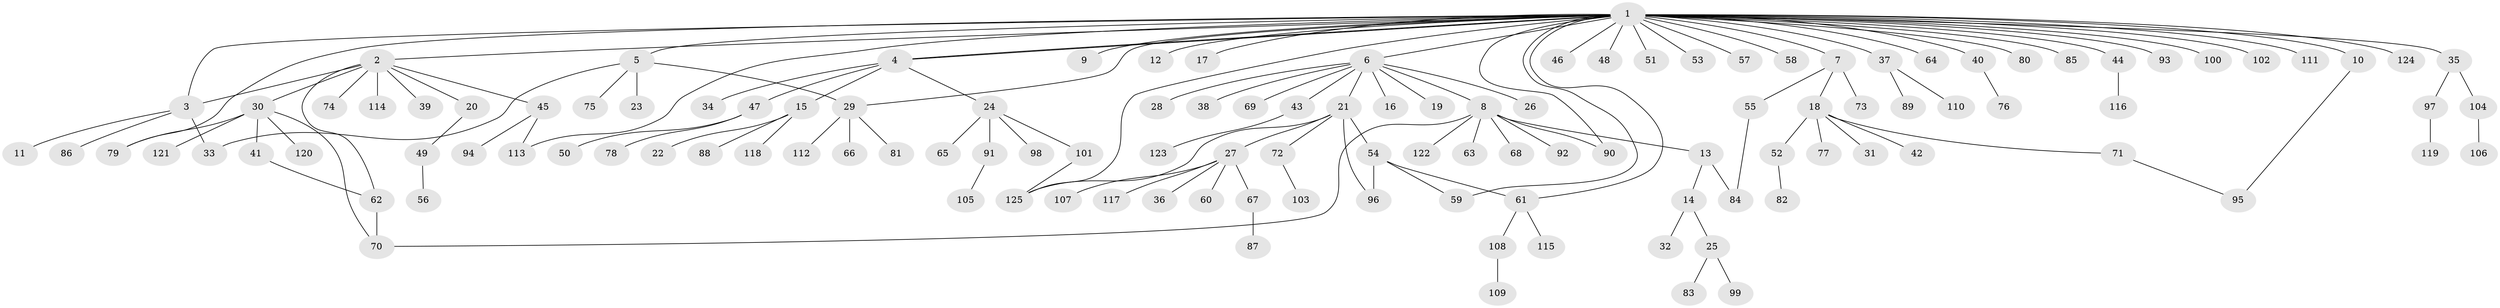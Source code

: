 // coarse degree distribution, {35: 0.011494252873563218, 9: 0.011494252873563218, 4: 0.034482758620689655, 6: 0.022988505747126436, 5: 0.034482758620689655, 10: 0.011494252873563218, 8: 0.011494252873563218, 1: 0.632183908045977, 2: 0.16091954022988506, 3: 0.06896551724137931}
// Generated by graph-tools (version 1.1) at 2025/18/03/04/25 18:18:24]
// undirected, 125 vertices, 141 edges
graph export_dot {
graph [start="1"]
  node [color=gray90,style=filled];
  1;
  2;
  3;
  4;
  5;
  6;
  7;
  8;
  9;
  10;
  11;
  12;
  13;
  14;
  15;
  16;
  17;
  18;
  19;
  20;
  21;
  22;
  23;
  24;
  25;
  26;
  27;
  28;
  29;
  30;
  31;
  32;
  33;
  34;
  35;
  36;
  37;
  38;
  39;
  40;
  41;
  42;
  43;
  44;
  45;
  46;
  47;
  48;
  49;
  50;
  51;
  52;
  53;
  54;
  55;
  56;
  57;
  58;
  59;
  60;
  61;
  62;
  63;
  64;
  65;
  66;
  67;
  68;
  69;
  70;
  71;
  72;
  73;
  74;
  75;
  76;
  77;
  78;
  79;
  80;
  81;
  82;
  83;
  84;
  85;
  86;
  87;
  88;
  89;
  90;
  91;
  92;
  93;
  94;
  95;
  96;
  97;
  98;
  99;
  100;
  101;
  102;
  103;
  104;
  105;
  106;
  107;
  108;
  109;
  110;
  111;
  112;
  113;
  114;
  115;
  116;
  117;
  118;
  119;
  120;
  121;
  122;
  123;
  124;
  125;
  1 -- 2;
  1 -- 3;
  1 -- 4;
  1 -- 4;
  1 -- 5;
  1 -- 6;
  1 -- 7;
  1 -- 9;
  1 -- 10;
  1 -- 12;
  1 -- 17;
  1 -- 29;
  1 -- 35;
  1 -- 37;
  1 -- 40;
  1 -- 44;
  1 -- 46;
  1 -- 48;
  1 -- 51;
  1 -- 53;
  1 -- 57;
  1 -- 58;
  1 -- 59;
  1 -- 61;
  1 -- 64;
  1 -- 79;
  1 -- 80;
  1 -- 85;
  1 -- 90;
  1 -- 93;
  1 -- 100;
  1 -- 102;
  1 -- 111;
  1 -- 113;
  1 -- 124;
  1 -- 125;
  2 -- 3;
  2 -- 20;
  2 -- 30;
  2 -- 39;
  2 -- 45;
  2 -- 62;
  2 -- 74;
  2 -- 114;
  3 -- 11;
  3 -- 33;
  3 -- 86;
  4 -- 15;
  4 -- 24;
  4 -- 34;
  4 -- 47;
  5 -- 23;
  5 -- 29;
  5 -- 33;
  5 -- 75;
  6 -- 8;
  6 -- 16;
  6 -- 19;
  6 -- 21;
  6 -- 26;
  6 -- 28;
  6 -- 38;
  6 -- 43;
  6 -- 69;
  7 -- 18;
  7 -- 55;
  7 -- 73;
  8 -- 13;
  8 -- 63;
  8 -- 68;
  8 -- 70;
  8 -- 90;
  8 -- 92;
  8 -- 122;
  10 -- 95;
  13 -- 14;
  13 -- 84;
  14 -- 25;
  14 -- 32;
  15 -- 22;
  15 -- 88;
  15 -- 118;
  18 -- 31;
  18 -- 42;
  18 -- 52;
  18 -- 71;
  18 -- 77;
  20 -- 49;
  21 -- 27;
  21 -- 54;
  21 -- 72;
  21 -- 96;
  21 -- 125;
  24 -- 65;
  24 -- 91;
  24 -- 98;
  24 -- 101;
  25 -- 83;
  25 -- 99;
  27 -- 36;
  27 -- 60;
  27 -- 67;
  27 -- 107;
  27 -- 117;
  29 -- 66;
  29 -- 81;
  29 -- 112;
  30 -- 41;
  30 -- 70;
  30 -- 79;
  30 -- 120;
  30 -- 121;
  35 -- 97;
  35 -- 104;
  37 -- 89;
  37 -- 110;
  40 -- 76;
  41 -- 62;
  43 -- 123;
  44 -- 116;
  45 -- 94;
  45 -- 113;
  47 -- 50;
  47 -- 78;
  49 -- 56;
  52 -- 82;
  54 -- 59;
  54 -- 61;
  54 -- 96;
  55 -- 84;
  61 -- 108;
  61 -- 115;
  62 -- 70;
  67 -- 87;
  71 -- 95;
  72 -- 103;
  91 -- 105;
  97 -- 119;
  101 -- 125;
  104 -- 106;
  108 -- 109;
}
